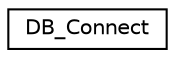 digraph "Graphical Class Hierarchy"
{
  edge [fontname="Helvetica",fontsize="10",labelfontname="Helvetica",labelfontsize="10"];
  node [fontname="Helvetica",fontsize="10",shape=record];
  rankdir="LR";
  Node1 [label="DB_Connect",height=0.2,width=0.4,color="black", fillcolor="white", style="filled",URL="$class_d_b___connect.html"];
}
